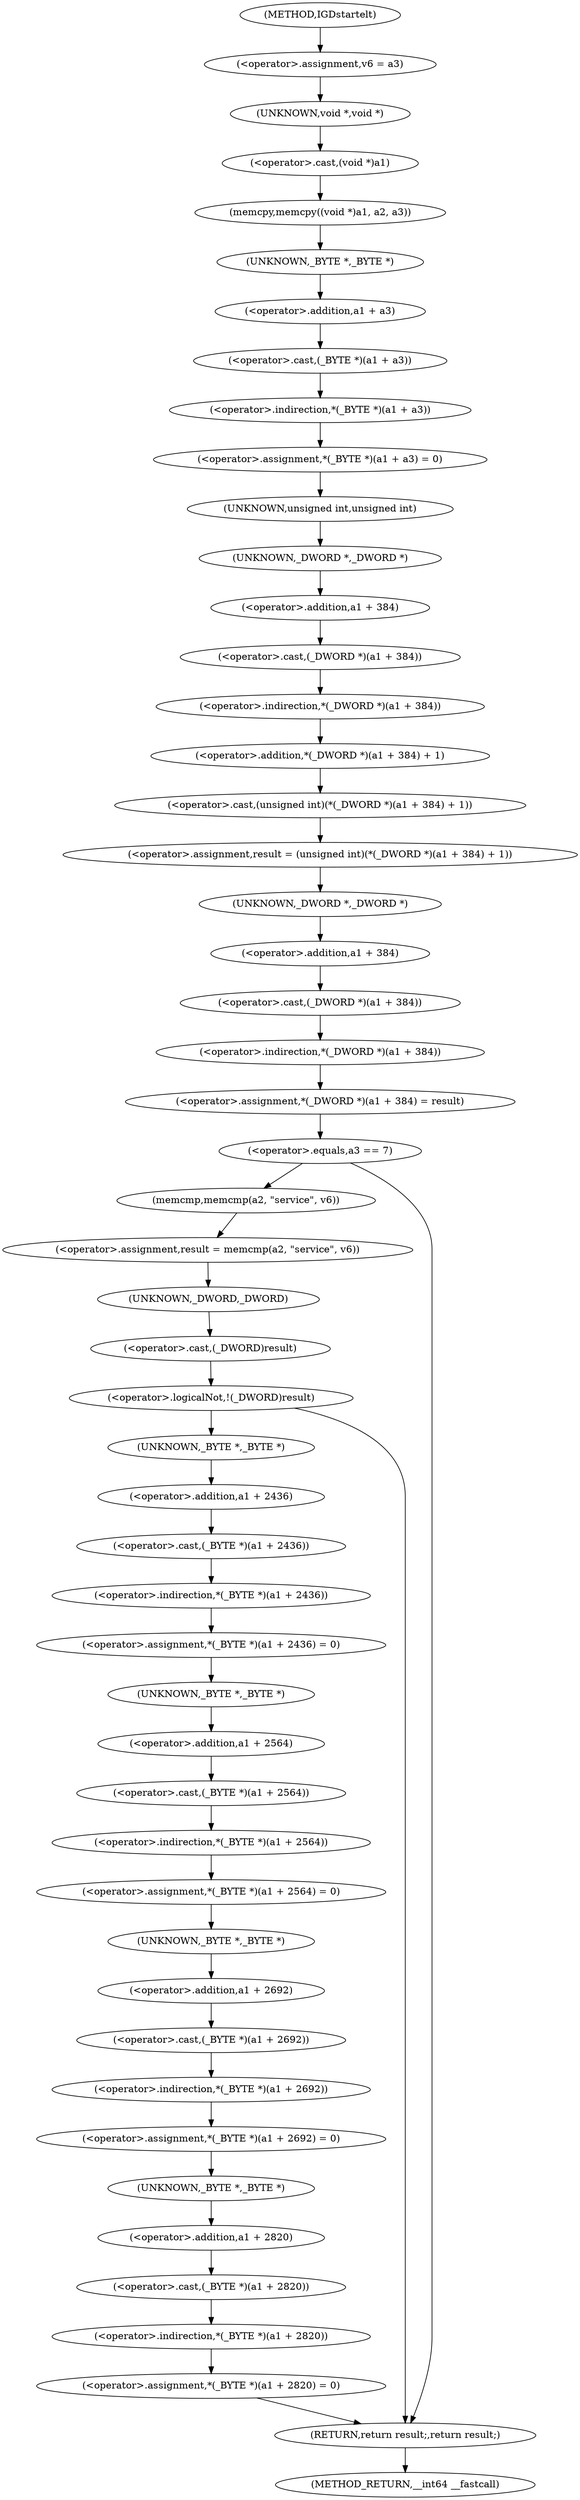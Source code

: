 digraph IGDstartelt {  
"1000110" [label = "(<operator>.assignment,v6 = a3)" ]
"1000113" [label = "(memcpy,memcpy((void *)a1, a2, a3))" ]
"1000114" [label = "(<operator>.cast,(void *)a1)" ]
"1000115" [label = "(UNKNOWN,void *,void *)" ]
"1000119" [label = "(<operator>.assignment,*(_BYTE *)(a1 + a3) = 0)" ]
"1000120" [label = "(<operator>.indirection,*(_BYTE *)(a1 + a3))" ]
"1000121" [label = "(<operator>.cast,(_BYTE *)(a1 + a3))" ]
"1000122" [label = "(UNKNOWN,_BYTE *,_BYTE *)" ]
"1000123" [label = "(<operator>.addition,a1 + a3)" ]
"1000127" [label = "(<operator>.assignment,result = (unsigned int)(*(_DWORD *)(a1 + 384) + 1))" ]
"1000129" [label = "(<operator>.cast,(unsigned int)(*(_DWORD *)(a1 + 384) + 1))" ]
"1000130" [label = "(UNKNOWN,unsigned int,unsigned int)" ]
"1000131" [label = "(<operator>.addition,*(_DWORD *)(a1 + 384) + 1)" ]
"1000132" [label = "(<operator>.indirection,*(_DWORD *)(a1 + 384))" ]
"1000133" [label = "(<operator>.cast,(_DWORD *)(a1 + 384))" ]
"1000134" [label = "(UNKNOWN,_DWORD *,_DWORD *)" ]
"1000135" [label = "(<operator>.addition,a1 + 384)" ]
"1000139" [label = "(<operator>.assignment,*(_DWORD *)(a1 + 384) = result)" ]
"1000140" [label = "(<operator>.indirection,*(_DWORD *)(a1 + 384))" ]
"1000141" [label = "(<operator>.cast,(_DWORD *)(a1 + 384))" ]
"1000142" [label = "(UNKNOWN,_DWORD *,_DWORD *)" ]
"1000143" [label = "(<operator>.addition,a1 + 384)" ]
"1000148" [label = "(<operator>.equals,a3 == 7)" ]
"1000152" [label = "(<operator>.assignment,result = memcmp(a2, \"service\", v6))" ]
"1000154" [label = "(memcmp,memcmp(a2, \"service\", v6))" ]
"1000159" [label = "(<operator>.logicalNot,!(_DWORD)result)" ]
"1000160" [label = "(<operator>.cast,(_DWORD)result)" ]
"1000161" [label = "(UNKNOWN,_DWORD,_DWORD)" ]
"1000164" [label = "(<operator>.assignment,*(_BYTE *)(a1 + 2436) = 0)" ]
"1000165" [label = "(<operator>.indirection,*(_BYTE *)(a1 + 2436))" ]
"1000166" [label = "(<operator>.cast,(_BYTE *)(a1 + 2436))" ]
"1000167" [label = "(UNKNOWN,_BYTE *,_BYTE *)" ]
"1000168" [label = "(<operator>.addition,a1 + 2436)" ]
"1000172" [label = "(<operator>.assignment,*(_BYTE *)(a1 + 2564) = 0)" ]
"1000173" [label = "(<operator>.indirection,*(_BYTE *)(a1 + 2564))" ]
"1000174" [label = "(<operator>.cast,(_BYTE *)(a1 + 2564))" ]
"1000175" [label = "(UNKNOWN,_BYTE *,_BYTE *)" ]
"1000176" [label = "(<operator>.addition,a1 + 2564)" ]
"1000180" [label = "(<operator>.assignment,*(_BYTE *)(a1 + 2692) = 0)" ]
"1000181" [label = "(<operator>.indirection,*(_BYTE *)(a1 + 2692))" ]
"1000182" [label = "(<operator>.cast,(_BYTE *)(a1 + 2692))" ]
"1000183" [label = "(UNKNOWN,_BYTE *,_BYTE *)" ]
"1000184" [label = "(<operator>.addition,a1 + 2692)" ]
"1000188" [label = "(<operator>.assignment,*(_BYTE *)(a1 + 2820) = 0)" ]
"1000189" [label = "(<operator>.indirection,*(_BYTE *)(a1 + 2820))" ]
"1000190" [label = "(<operator>.cast,(_BYTE *)(a1 + 2820))" ]
"1000191" [label = "(UNKNOWN,_BYTE *,_BYTE *)" ]
"1000192" [label = "(<operator>.addition,a1 + 2820)" ]
"1000196" [label = "(RETURN,return result;,return result;)" ]
"1000103" [label = "(METHOD,IGDstartelt)" ]
"1000198" [label = "(METHOD_RETURN,__int64 __fastcall)" ]
  "1000110" -> "1000115" 
  "1000113" -> "1000122" 
  "1000114" -> "1000113" 
  "1000115" -> "1000114" 
  "1000119" -> "1000130" 
  "1000120" -> "1000119" 
  "1000121" -> "1000120" 
  "1000122" -> "1000123" 
  "1000123" -> "1000121" 
  "1000127" -> "1000142" 
  "1000129" -> "1000127" 
  "1000130" -> "1000134" 
  "1000131" -> "1000129" 
  "1000132" -> "1000131" 
  "1000133" -> "1000132" 
  "1000134" -> "1000135" 
  "1000135" -> "1000133" 
  "1000139" -> "1000148" 
  "1000140" -> "1000139" 
  "1000141" -> "1000140" 
  "1000142" -> "1000143" 
  "1000143" -> "1000141" 
  "1000148" -> "1000154" 
  "1000148" -> "1000196" 
  "1000152" -> "1000161" 
  "1000154" -> "1000152" 
  "1000159" -> "1000167" 
  "1000159" -> "1000196" 
  "1000160" -> "1000159" 
  "1000161" -> "1000160" 
  "1000164" -> "1000175" 
  "1000165" -> "1000164" 
  "1000166" -> "1000165" 
  "1000167" -> "1000168" 
  "1000168" -> "1000166" 
  "1000172" -> "1000183" 
  "1000173" -> "1000172" 
  "1000174" -> "1000173" 
  "1000175" -> "1000176" 
  "1000176" -> "1000174" 
  "1000180" -> "1000191" 
  "1000181" -> "1000180" 
  "1000182" -> "1000181" 
  "1000183" -> "1000184" 
  "1000184" -> "1000182" 
  "1000188" -> "1000196" 
  "1000189" -> "1000188" 
  "1000190" -> "1000189" 
  "1000191" -> "1000192" 
  "1000192" -> "1000190" 
  "1000196" -> "1000198" 
  "1000103" -> "1000110" 
}
